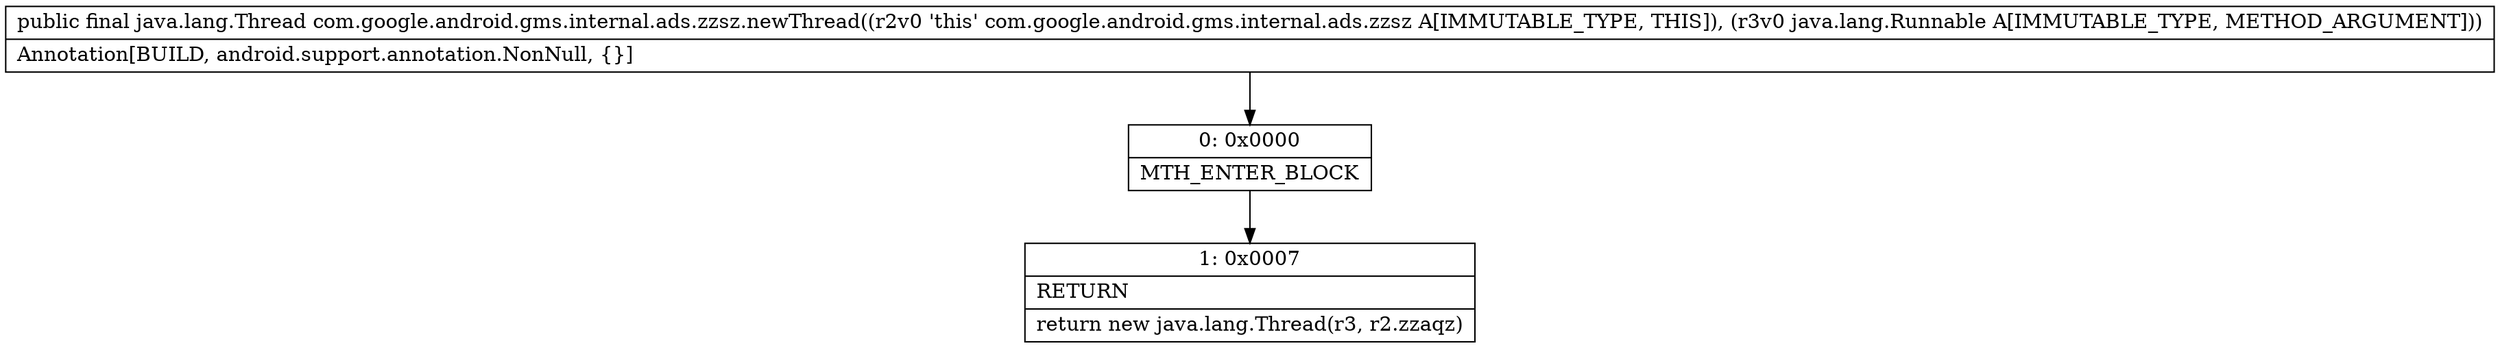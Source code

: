 digraph "CFG forcom.google.android.gms.internal.ads.zzsz.newThread(Ljava\/lang\/Runnable;)Ljava\/lang\/Thread;" {
Node_0 [shape=record,label="{0\:\ 0x0000|MTH_ENTER_BLOCK\l}"];
Node_1 [shape=record,label="{1\:\ 0x0007|RETURN\l|return new java.lang.Thread(r3, r2.zzaqz)\l}"];
MethodNode[shape=record,label="{public final java.lang.Thread com.google.android.gms.internal.ads.zzsz.newThread((r2v0 'this' com.google.android.gms.internal.ads.zzsz A[IMMUTABLE_TYPE, THIS]), (r3v0 java.lang.Runnable A[IMMUTABLE_TYPE, METHOD_ARGUMENT]))  | Annotation[BUILD, android.support.annotation.NonNull, \{\}]\l}"];
MethodNode -> Node_0;
Node_0 -> Node_1;
}

